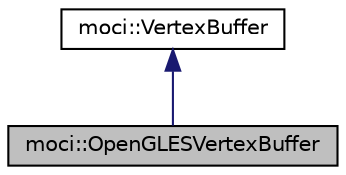 digraph "moci::OpenGLESVertexBuffer"
{
 // INTERACTIVE_SVG=YES
  edge [fontname="Helvetica",fontsize="10",labelfontname="Helvetica",labelfontsize="10"];
  node [fontname="Helvetica",fontsize="10",shape=record];
  Node2 [label="moci::OpenGLESVertexBuffer",height=0.2,width=0.4,color="black", fillcolor="grey75", style="filled", fontcolor="black"];
  Node3 -> Node2 [dir="back",color="midnightblue",fontsize="10",style="solid",fontname="Helvetica"];
  Node3 [label="moci::VertexBuffer",height=0.2,width=0.4,color="black", fillcolor="white", style="filled",URL="$classmoci_1_1VertexBuffer.html"];
}
